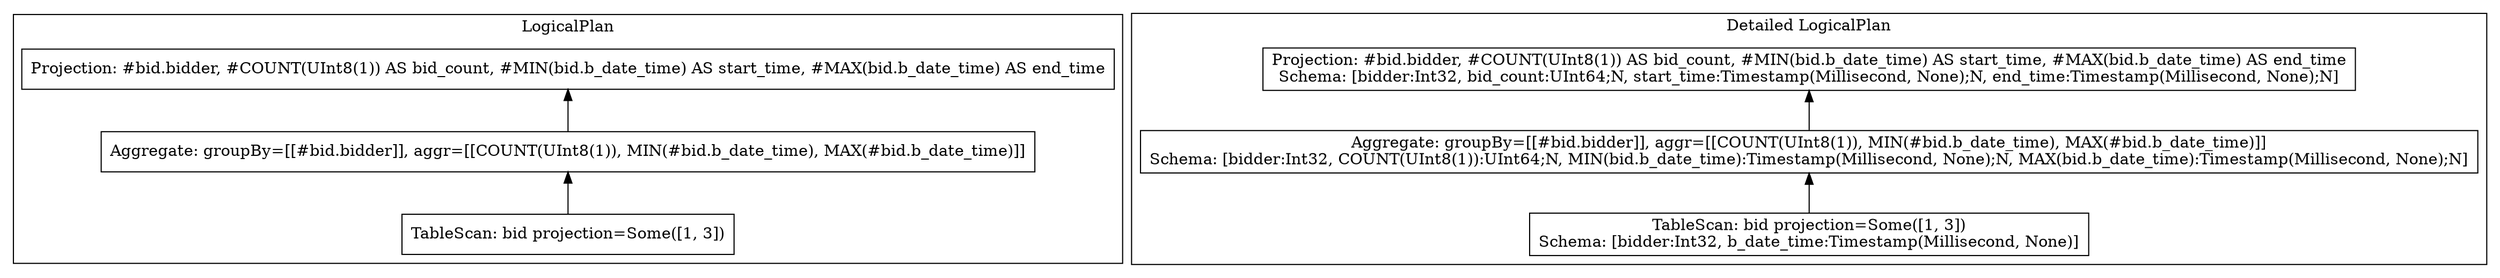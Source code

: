// Begin DataFusion GraphViz Plan (see https://graphviz.org)
digraph {
  subgraph cluster_1
  {
    graph[label="LogicalPlan"]
    2[shape=box label="Projection: #bid.bidder, #COUNT(UInt8(1)) AS bid_count, #MIN(bid.b_date_time) AS start_time, #MAX(bid.b_date_time) AS end_time"]
    3[shape=box label="Aggregate: groupBy=[[#bid.bidder]], aggr=[[COUNT(UInt8(1)), MIN(#bid.b_date_time), MAX(#bid.b_date_time)]]"]
    2 -> 3 [arrowhead=none, arrowtail=normal, dir=back]
    4[shape=box label="TableScan: bid projection=Some([1, 3])"]
    3 -> 4 [arrowhead=none, arrowtail=normal, dir=back]
  }
  subgraph cluster_5
  {
    graph[label="Detailed LogicalPlan"]
    6[shape=box label="Projection: #bid.bidder, #COUNT(UInt8(1)) AS bid_count, #MIN(bid.b_date_time) AS start_time, #MAX(bid.b_date_time) AS end_time\nSchema: [bidder:Int32, bid_count:UInt64;N, start_time:Timestamp(Millisecond, None);N, end_time:Timestamp(Millisecond, None);N]"]
    7[shape=box label="Aggregate: groupBy=[[#bid.bidder]], aggr=[[COUNT(UInt8(1)), MIN(#bid.b_date_time), MAX(#bid.b_date_time)]]\nSchema: [bidder:Int32, COUNT(UInt8(1)):UInt64;N, MIN(bid.b_date_time):Timestamp(Millisecond, None);N, MAX(bid.b_date_time):Timestamp(Millisecond, None);N]"]
    6 -> 7 [arrowhead=none, arrowtail=normal, dir=back]
    8[shape=box label="TableScan: bid projection=Some([1, 3])\nSchema: [bidder:Int32, b_date_time:Timestamp(Millisecond, None)]"]
    7 -> 8 [arrowhead=none, arrowtail=normal, dir=back]
  }
}
// End DataFusion GraphViz Plan
